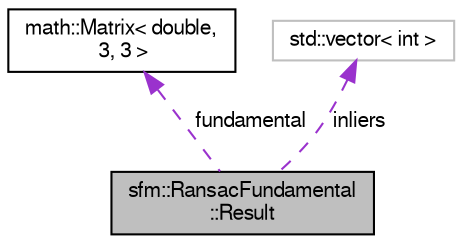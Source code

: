 digraph "sfm::RansacFundamental::Result"
{
  edge [fontname="FreeSans",fontsize="10",labelfontname="FreeSans",labelfontsize="10"];
  node [fontname="FreeSans",fontsize="10",shape=record];
  Node0 [label="sfm::RansacFundamental\l::Result",height=0.2,width=0.4,color="black", fillcolor="grey75", style="filled", fontcolor="black"];
  Node1 -> Node0 [dir="back",color="darkorchid3",fontsize="10",style="dashed",label=" fundamental" ,fontname="FreeSans"];
  Node1 [label="math::Matrix\< double,\l 3, 3 \>",height=0.2,width=0.4,color="black", fillcolor="white", style="filled",URL="$classmath_1_1_matrix.html"];
  Node2 -> Node0 [dir="back",color="darkorchid3",fontsize="10",style="dashed",label=" inliers" ,fontname="FreeSans"];
  Node2 [label="std::vector\< int \>",height=0.2,width=0.4,color="grey75", fillcolor="white", style="filled"];
}
